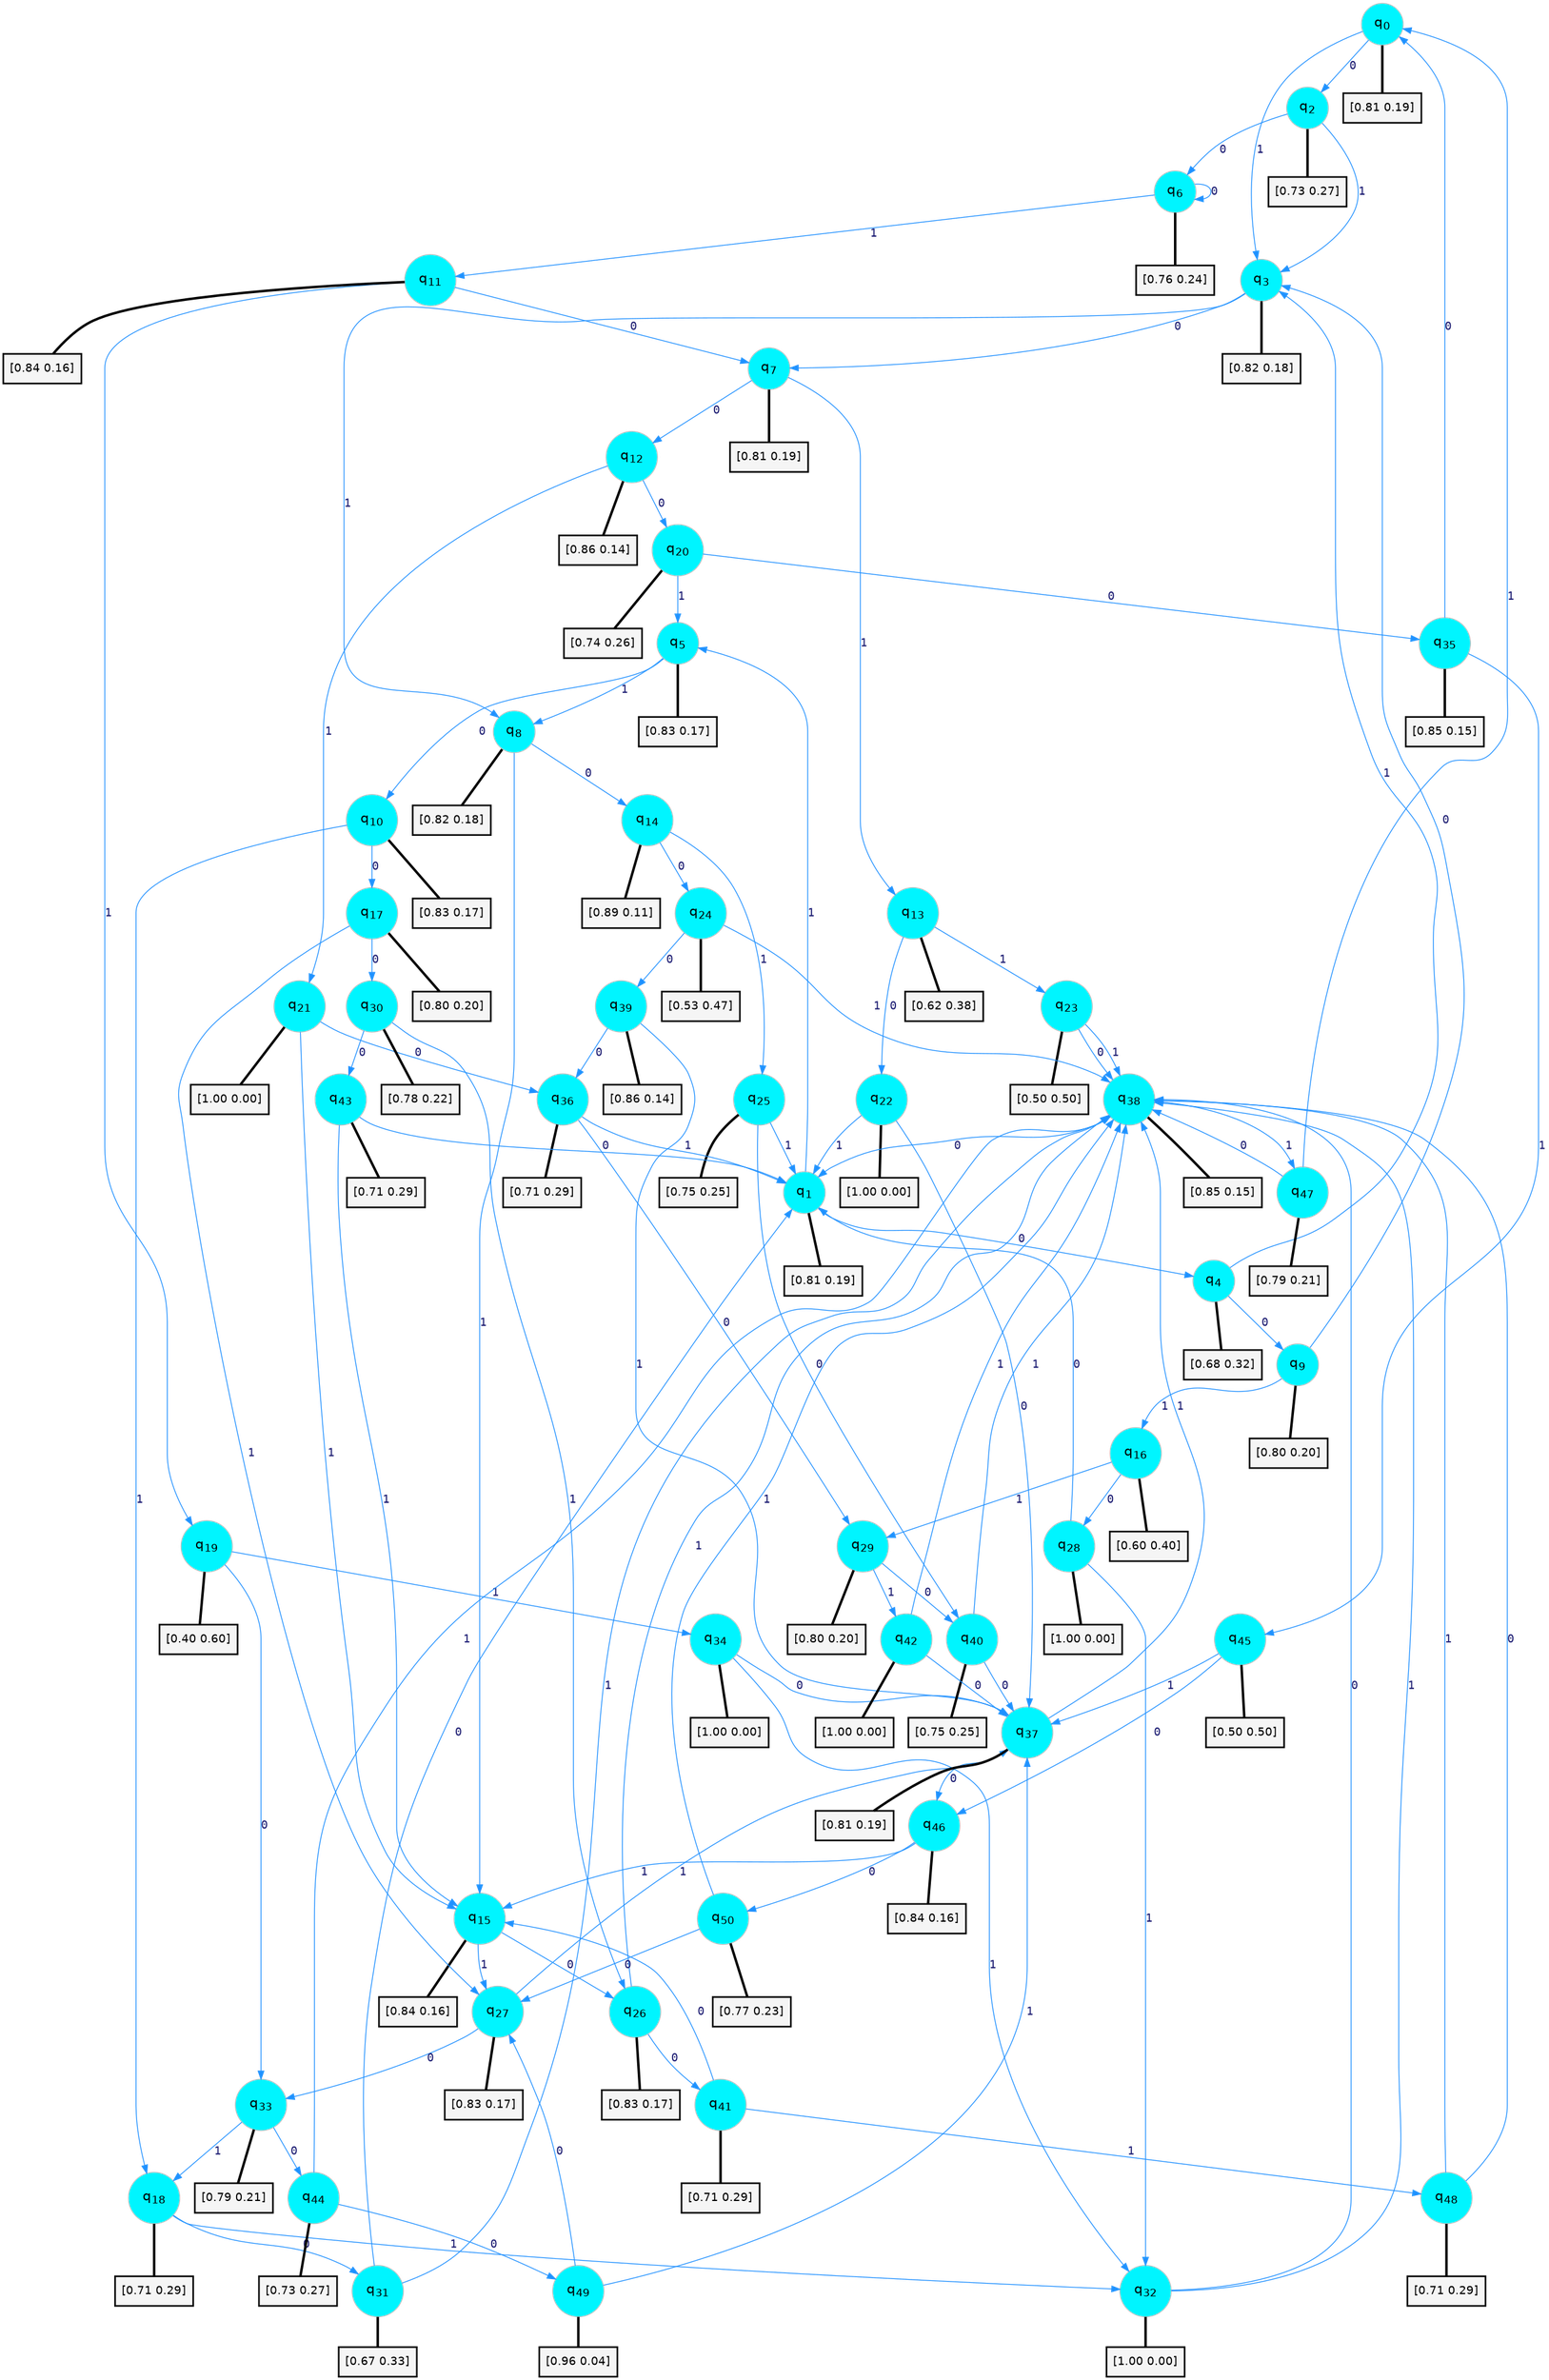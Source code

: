 digraph G {
graph [
bgcolor=transparent, dpi=300, rankdir=TD, size="40,25"];
node [
color=gray, fillcolor=turquoise1, fontcolor=black, fontname=Helvetica, fontsize=16, fontweight=bold, shape=circle, style=filled];
edge [
arrowsize=1, color=dodgerblue1, fontcolor=midnightblue, fontname=courier, fontweight=bold, penwidth=1, style=solid, weight=20];
0[label=<q<SUB>0</SUB>>];
1[label=<q<SUB>1</SUB>>];
2[label=<q<SUB>2</SUB>>];
3[label=<q<SUB>3</SUB>>];
4[label=<q<SUB>4</SUB>>];
5[label=<q<SUB>5</SUB>>];
6[label=<q<SUB>6</SUB>>];
7[label=<q<SUB>7</SUB>>];
8[label=<q<SUB>8</SUB>>];
9[label=<q<SUB>9</SUB>>];
10[label=<q<SUB>10</SUB>>];
11[label=<q<SUB>11</SUB>>];
12[label=<q<SUB>12</SUB>>];
13[label=<q<SUB>13</SUB>>];
14[label=<q<SUB>14</SUB>>];
15[label=<q<SUB>15</SUB>>];
16[label=<q<SUB>16</SUB>>];
17[label=<q<SUB>17</SUB>>];
18[label=<q<SUB>18</SUB>>];
19[label=<q<SUB>19</SUB>>];
20[label=<q<SUB>20</SUB>>];
21[label=<q<SUB>21</SUB>>];
22[label=<q<SUB>22</SUB>>];
23[label=<q<SUB>23</SUB>>];
24[label=<q<SUB>24</SUB>>];
25[label=<q<SUB>25</SUB>>];
26[label=<q<SUB>26</SUB>>];
27[label=<q<SUB>27</SUB>>];
28[label=<q<SUB>28</SUB>>];
29[label=<q<SUB>29</SUB>>];
30[label=<q<SUB>30</SUB>>];
31[label=<q<SUB>31</SUB>>];
32[label=<q<SUB>32</SUB>>];
33[label=<q<SUB>33</SUB>>];
34[label=<q<SUB>34</SUB>>];
35[label=<q<SUB>35</SUB>>];
36[label=<q<SUB>36</SUB>>];
37[label=<q<SUB>37</SUB>>];
38[label=<q<SUB>38</SUB>>];
39[label=<q<SUB>39</SUB>>];
40[label=<q<SUB>40</SUB>>];
41[label=<q<SUB>41</SUB>>];
42[label=<q<SUB>42</SUB>>];
43[label=<q<SUB>43</SUB>>];
44[label=<q<SUB>44</SUB>>];
45[label=<q<SUB>45</SUB>>];
46[label=<q<SUB>46</SUB>>];
47[label=<q<SUB>47</SUB>>];
48[label=<q<SUB>48</SUB>>];
49[label=<q<SUB>49</SUB>>];
50[label=<q<SUB>50</SUB>>];
51[label="[0.81 0.19]", shape=box,fontcolor=black, fontname=Helvetica, fontsize=14, penwidth=2, fillcolor=whitesmoke,color=black];
52[label="[0.81 0.19]", shape=box,fontcolor=black, fontname=Helvetica, fontsize=14, penwidth=2, fillcolor=whitesmoke,color=black];
53[label="[0.73 0.27]", shape=box,fontcolor=black, fontname=Helvetica, fontsize=14, penwidth=2, fillcolor=whitesmoke,color=black];
54[label="[0.82 0.18]", shape=box,fontcolor=black, fontname=Helvetica, fontsize=14, penwidth=2, fillcolor=whitesmoke,color=black];
55[label="[0.68 0.32]", shape=box,fontcolor=black, fontname=Helvetica, fontsize=14, penwidth=2, fillcolor=whitesmoke,color=black];
56[label="[0.83 0.17]", shape=box,fontcolor=black, fontname=Helvetica, fontsize=14, penwidth=2, fillcolor=whitesmoke,color=black];
57[label="[0.76 0.24]", shape=box,fontcolor=black, fontname=Helvetica, fontsize=14, penwidth=2, fillcolor=whitesmoke,color=black];
58[label="[0.81 0.19]", shape=box,fontcolor=black, fontname=Helvetica, fontsize=14, penwidth=2, fillcolor=whitesmoke,color=black];
59[label="[0.82 0.18]", shape=box,fontcolor=black, fontname=Helvetica, fontsize=14, penwidth=2, fillcolor=whitesmoke,color=black];
60[label="[0.80 0.20]", shape=box,fontcolor=black, fontname=Helvetica, fontsize=14, penwidth=2, fillcolor=whitesmoke,color=black];
61[label="[0.83 0.17]", shape=box,fontcolor=black, fontname=Helvetica, fontsize=14, penwidth=2, fillcolor=whitesmoke,color=black];
62[label="[0.84 0.16]", shape=box,fontcolor=black, fontname=Helvetica, fontsize=14, penwidth=2, fillcolor=whitesmoke,color=black];
63[label="[0.86 0.14]", shape=box,fontcolor=black, fontname=Helvetica, fontsize=14, penwidth=2, fillcolor=whitesmoke,color=black];
64[label="[0.62 0.38]", shape=box,fontcolor=black, fontname=Helvetica, fontsize=14, penwidth=2, fillcolor=whitesmoke,color=black];
65[label="[0.89 0.11]", shape=box,fontcolor=black, fontname=Helvetica, fontsize=14, penwidth=2, fillcolor=whitesmoke,color=black];
66[label="[0.84 0.16]", shape=box,fontcolor=black, fontname=Helvetica, fontsize=14, penwidth=2, fillcolor=whitesmoke,color=black];
67[label="[0.60 0.40]", shape=box,fontcolor=black, fontname=Helvetica, fontsize=14, penwidth=2, fillcolor=whitesmoke,color=black];
68[label="[0.80 0.20]", shape=box,fontcolor=black, fontname=Helvetica, fontsize=14, penwidth=2, fillcolor=whitesmoke,color=black];
69[label="[0.71 0.29]", shape=box,fontcolor=black, fontname=Helvetica, fontsize=14, penwidth=2, fillcolor=whitesmoke,color=black];
70[label="[0.40 0.60]", shape=box,fontcolor=black, fontname=Helvetica, fontsize=14, penwidth=2, fillcolor=whitesmoke,color=black];
71[label="[0.74 0.26]", shape=box,fontcolor=black, fontname=Helvetica, fontsize=14, penwidth=2, fillcolor=whitesmoke,color=black];
72[label="[1.00 0.00]", shape=box,fontcolor=black, fontname=Helvetica, fontsize=14, penwidth=2, fillcolor=whitesmoke,color=black];
73[label="[1.00 0.00]", shape=box,fontcolor=black, fontname=Helvetica, fontsize=14, penwidth=2, fillcolor=whitesmoke,color=black];
74[label="[0.50 0.50]", shape=box,fontcolor=black, fontname=Helvetica, fontsize=14, penwidth=2, fillcolor=whitesmoke,color=black];
75[label="[0.53 0.47]", shape=box,fontcolor=black, fontname=Helvetica, fontsize=14, penwidth=2, fillcolor=whitesmoke,color=black];
76[label="[0.75 0.25]", shape=box,fontcolor=black, fontname=Helvetica, fontsize=14, penwidth=2, fillcolor=whitesmoke,color=black];
77[label="[0.83 0.17]", shape=box,fontcolor=black, fontname=Helvetica, fontsize=14, penwidth=2, fillcolor=whitesmoke,color=black];
78[label="[0.83 0.17]", shape=box,fontcolor=black, fontname=Helvetica, fontsize=14, penwidth=2, fillcolor=whitesmoke,color=black];
79[label="[1.00 0.00]", shape=box,fontcolor=black, fontname=Helvetica, fontsize=14, penwidth=2, fillcolor=whitesmoke,color=black];
80[label="[0.80 0.20]", shape=box,fontcolor=black, fontname=Helvetica, fontsize=14, penwidth=2, fillcolor=whitesmoke,color=black];
81[label="[0.78 0.22]", shape=box,fontcolor=black, fontname=Helvetica, fontsize=14, penwidth=2, fillcolor=whitesmoke,color=black];
82[label="[0.67 0.33]", shape=box,fontcolor=black, fontname=Helvetica, fontsize=14, penwidth=2, fillcolor=whitesmoke,color=black];
83[label="[1.00 0.00]", shape=box,fontcolor=black, fontname=Helvetica, fontsize=14, penwidth=2, fillcolor=whitesmoke,color=black];
84[label="[0.79 0.21]", shape=box,fontcolor=black, fontname=Helvetica, fontsize=14, penwidth=2, fillcolor=whitesmoke,color=black];
85[label="[1.00 0.00]", shape=box,fontcolor=black, fontname=Helvetica, fontsize=14, penwidth=2, fillcolor=whitesmoke,color=black];
86[label="[0.85 0.15]", shape=box,fontcolor=black, fontname=Helvetica, fontsize=14, penwidth=2, fillcolor=whitesmoke,color=black];
87[label="[0.71 0.29]", shape=box,fontcolor=black, fontname=Helvetica, fontsize=14, penwidth=2, fillcolor=whitesmoke,color=black];
88[label="[0.81 0.19]", shape=box,fontcolor=black, fontname=Helvetica, fontsize=14, penwidth=2, fillcolor=whitesmoke,color=black];
89[label="[0.85 0.15]", shape=box,fontcolor=black, fontname=Helvetica, fontsize=14, penwidth=2, fillcolor=whitesmoke,color=black];
90[label="[0.86 0.14]", shape=box,fontcolor=black, fontname=Helvetica, fontsize=14, penwidth=2, fillcolor=whitesmoke,color=black];
91[label="[0.75 0.25]", shape=box,fontcolor=black, fontname=Helvetica, fontsize=14, penwidth=2, fillcolor=whitesmoke,color=black];
92[label="[0.71 0.29]", shape=box,fontcolor=black, fontname=Helvetica, fontsize=14, penwidth=2, fillcolor=whitesmoke,color=black];
93[label="[1.00 0.00]", shape=box,fontcolor=black, fontname=Helvetica, fontsize=14, penwidth=2, fillcolor=whitesmoke,color=black];
94[label="[0.71 0.29]", shape=box,fontcolor=black, fontname=Helvetica, fontsize=14, penwidth=2, fillcolor=whitesmoke,color=black];
95[label="[0.73 0.27]", shape=box,fontcolor=black, fontname=Helvetica, fontsize=14, penwidth=2, fillcolor=whitesmoke,color=black];
96[label="[0.50 0.50]", shape=box,fontcolor=black, fontname=Helvetica, fontsize=14, penwidth=2, fillcolor=whitesmoke,color=black];
97[label="[0.84 0.16]", shape=box,fontcolor=black, fontname=Helvetica, fontsize=14, penwidth=2, fillcolor=whitesmoke,color=black];
98[label="[0.79 0.21]", shape=box,fontcolor=black, fontname=Helvetica, fontsize=14, penwidth=2, fillcolor=whitesmoke,color=black];
99[label="[0.71 0.29]", shape=box,fontcolor=black, fontname=Helvetica, fontsize=14, penwidth=2, fillcolor=whitesmoke,color=black];
100[label="[0.96 0.04]", shape=box,fontcolor=black, fontname=Helvetica, fontsize=14, penwidth=2, fillcolor=whitesmoke,color=black];
101[label="[0.77 0.23]", shape=box,fontcolor=black, fontname=Helvetica, fontsize=14, penwidth=2, fillcolor=whitesmoke,color=black];
0->2 [label=0];
0->3 [label=1];
0->51 [arrowhead=none, penwidth=3,color=black];
1->4 [label=0];
1->5 [label=1];
1->52 [arrowhead=none, penwidth=3,color=black];
2->6 [label=0];
2->3 [label=1];
2->53 [arrowhead=none, penwidth=3,color=black];
3->7 [label=0];
3->8 [label=1];
3->54 [arrowhead=none, penwidth=3,color=black];
4->9 [label=0];
4->3 [label=1];
4->55 [arrowhead=none, penwidth=3,color=black];
5->10 [label=0];
5->8 [label=1];
5->56 [arrowhead=none, penwidth=3,color=black];
6->6 [label=0];
6->11 [label=1];
6->57 [arrowhead=none, penwidth=3,color=black];
7->12 [label=0];
7->13 [label=1];
7->58 [arrowhead=none, penwidth=3,color=black];
8->14 [label=0];
8->15 [label=1];
8->59 [arrowhead=none, penwidth=3,color=black];
9->3 [label=0];
9->16 [label=1];
9->60 [arrowhead=none, penwidth=3,color=black];
10->17 [label=0];
10->18 [label=1];
10->61 [arrowhead=none, penwidth=3,color=black];
11->7 [label=0];
11->19 [label=1];
11->62 [arrowhead=none, penwidth=3,color=black];
12->20 [label=0];
12->21 [label=1];
12->63 [arrowhead=none, penwidth=3,color=black];
13->22 [label=0];
13->23 [label=1];
13->64 [arrowhead=none, penwidth=3,color=black];
14->24 [label=0];
14->25 [label=1];
14->65 [arrowhead=none, penwidth=3,color=black];
15->26 [label=0];
15->27 [label=1];
15->66 [arrowhead=none, penwidth=3,color=black];
16->28 [label=0];
16->29 [label=1];
16->67 [arrowhead=none, penwidth=3,color=black];
17->30 [label=0];
17->27 [label=1];
17->68 [arrowhead=none, penwidth=3,color=black];
18->31 [label=0];
18->32 [label=1];
18->69 [arrowhead=none, penwidth=3,color=black];
19->33 [label=0];
19->34 [label=1];
19->70 [arrowhead=none, penwidth=3,color=black];
20->35 [label=0];
20->5 [label=1];
20->71 [arrowhead=none, penwidth=3,color=black];
21->36 [label=0];
21->15 [label=1];
21->72 [arrowhead=none, penwidth=3,color=black];
22->37 [label=0];
22->1 [label=1];
22->73 [arrowhead=none, penwidth=3,color=black];
23->38 [label=0];
23->38 [label=1];
23->74 [arrowhead=none, penwidth=3,color=black];
24->39 [label=0];
24->38 [label=1];
24->75 [arrowhead=none, penwidth=3,color=black];
25->40 [label=0];
25->1 [label=1];
25->76 [arrowhead=none, penwidth=3,color=black];
26->41 [label=0];
26->38 [label=1];
26->77 [arrowhead=none, penwidth=3,color=black];
27->33 [label=0];
27->37 [label=1];
27->78 [arrowhead=none, penwidth=3,color=black];
28->1 [label=0];
28->32 [label=1];
28->79 [arrowhead=none, penwidth=3,color=black];
29->40 [label=0];
29->42 [label=1];
29->80 [arrowhead=none, penwidth=3,color=black];
30->43 [label=0];
30->26 [label=1];
30->81 [arrowhead=none, penwidth=3,color=black];
31->1 [label=0];
31->38 [label=1];
31->82 [arrowhead=none, penwidth=3,color=black];
32->38 [label=0];
32->38 [label=1];
32->83 [arrowhead=none, penwidth=3,color=black];
33->44 [label=0];
33->18 [label=1];
33->84 [arrowhead=none, penwidth=3,color=black];
34->37 [label=0];
34->32 [label=1];
34->85 [arrowhead=none, penwidth=3,color=black];
35->0 [label=0];
35->45 [label=1];
35->86 [arrowhead=none, penwidth=3,color=black];
36->29 [label=0];
36->1 [label=1];
36->87 [arrowhead=none, penwidth=3,color=black];
37->46 [label=0];
37->38 [label=1];
37->88 [arrowhead=none, penwidth=3,color=black];
38->1 [label=0];
38->47 [label=1];
38->89 [arrowhead=none, penwidth=3,color=black];
39->36 [label=0];
39->37 [label=1];
39->90 [arrowhead=none, penwidth=3,color=black];
40->37 [label=0];
40->38 [label=1];
40->91 [arrowhead=none, penwidth=3,color=black];
41->15 [label=0];
41->48 [label=1];
41->92 [arrowhead=none, penwidth=3,color=black];
42->37 [label=0];
42->38 [label=1];
42->93 [arrowhead=none, penwidth=3,color=black];
43->1 [label=0];
43->15 [label=1];
43->94 [arrowhead=none, penwidth=3,color=black];
44->49 [label=0];
44->38 [label=1];
44->95 [arrowhead=none, penwidth=3,color=black];
45->46 [label=0];
45->37 [label=1];
45->96 [arrowhead=none, penwidth=3,color=black];
46->50 [label=0];
46->15 [label=1];
46->97 [arrowhead=none, penwidth=3,color=black];
47->38 [label=0];
47->0 [label=1];
47->98 [arrowhead=none, penwidth=3,color=black];
48->38 [label=0];
48->38 [label=1];
48->99 [arrowhead=none, penwidth=3,color=black];
49->27 [label=0];
49->37 [label=1];
49->100 [arrowhead=none, penwidth=3,color=black];
50->27 [label=0];
50->38 [label=1];
50->101 [arrowhead=none, penwidth=3,color=black];
}
